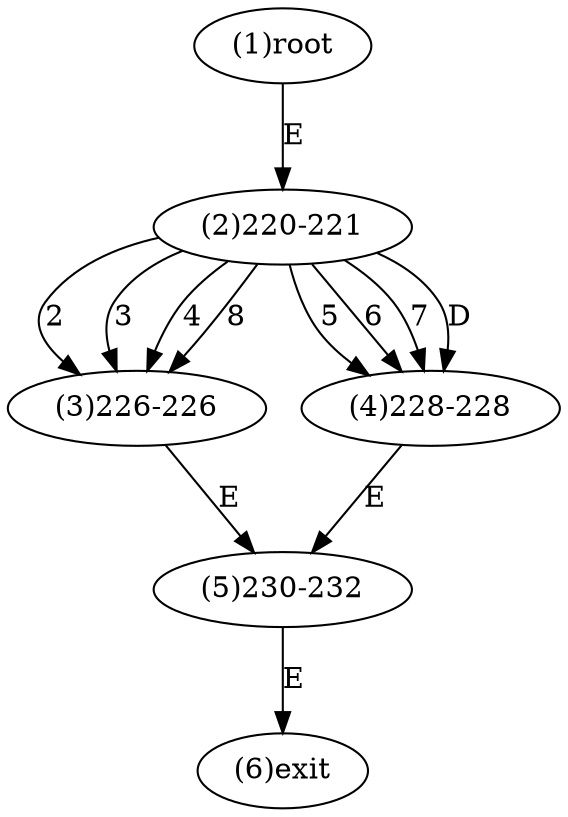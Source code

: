 digraph "" { 
1[ label="(1)root"];
2[ label="(2)220-221"];
3[ label="(3)226-226"];
4[ label="(4)228-228"];
5[ label="(5)230-232"];
6[ label="(6)exit"];
1->2[ label="E"];
2->3[ label="2"];
2->3[ label="3"];
2->3[ label="4"];
2->4[ label="5"];
2->4[ label="6"];
2->4[ label="7"];
2->3[ label="8"];
2->4[ label="D"];
3->5[ label="E"];
4->5[ label="E"];
5->6[ label="E"];
}
